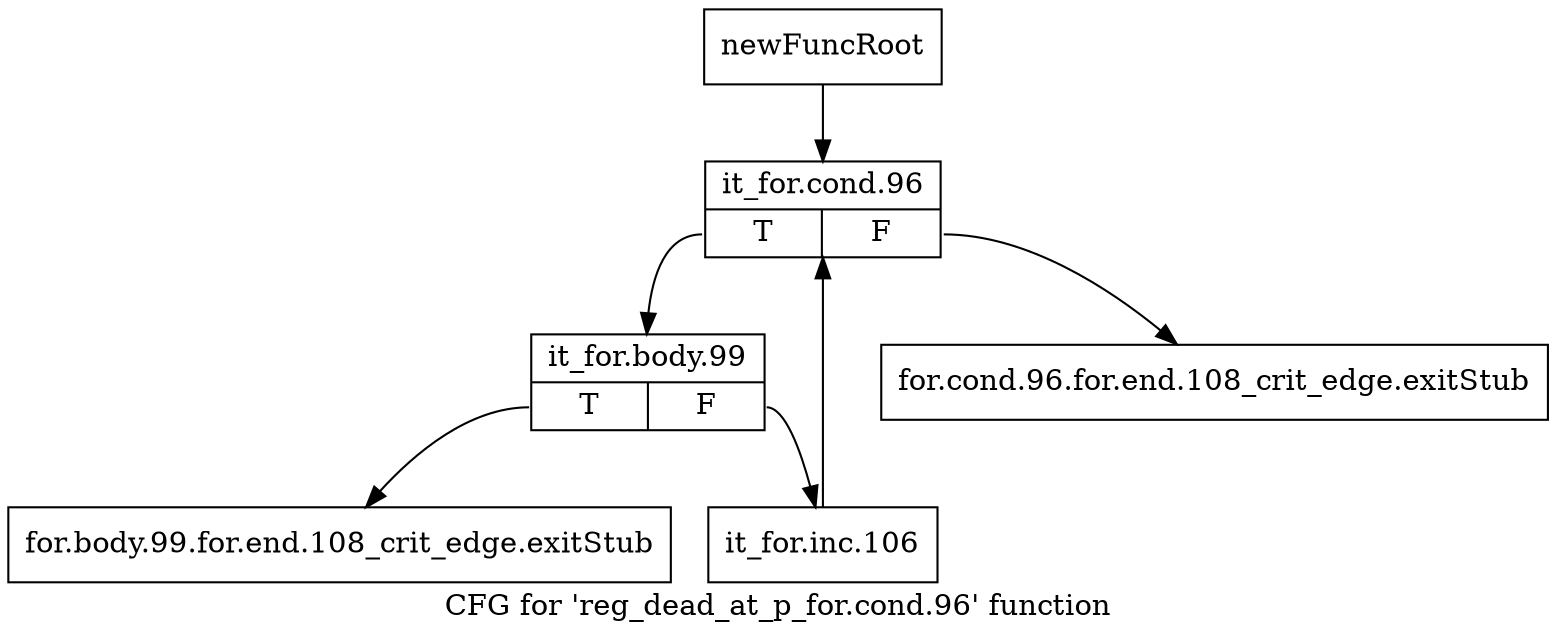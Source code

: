 digraph "CFG for 'reg_dead_at_p_for.cond.96' function" {
	label="CFG for 'reg_dead_at_p_for.cond.96' function";

	Node0xa704d20 [shape=record,label="{newFuncRoot}"];
	Node0xa704d20 -> Node0xa704e10;
	Node0xa704d70 [shape=record,label="{for.cond.96.for.end.108_crit_edge.exitStub}"];
	Node0xa704dc0 [shape=record,label="{for.body.99.for.end.108_crit_edge.exitStub}"];
	Node0xa704e10 [shape=record,label="{it_for.cond.96|{<s0>T|<s1>F}}"];
	Node0xa704e10:s0 -> Node0xa704e60;
	Node0xa704e10:s1 -> Node0xa704d70;
	Node0xa704e60 [shape=record,label="{it_for.body.99|{<s0>T|<s1>F}}"];
	Node0xa704e60:s0 -> Node0xa704dc0;
	Node0xa704e60:s1 -> Node0xa704eb0;
	Node0xa704eb0 [shape=record,label="{it_for.inc.106}"];
	Node0xa704eb0 -> Node0xa704e10;
}

